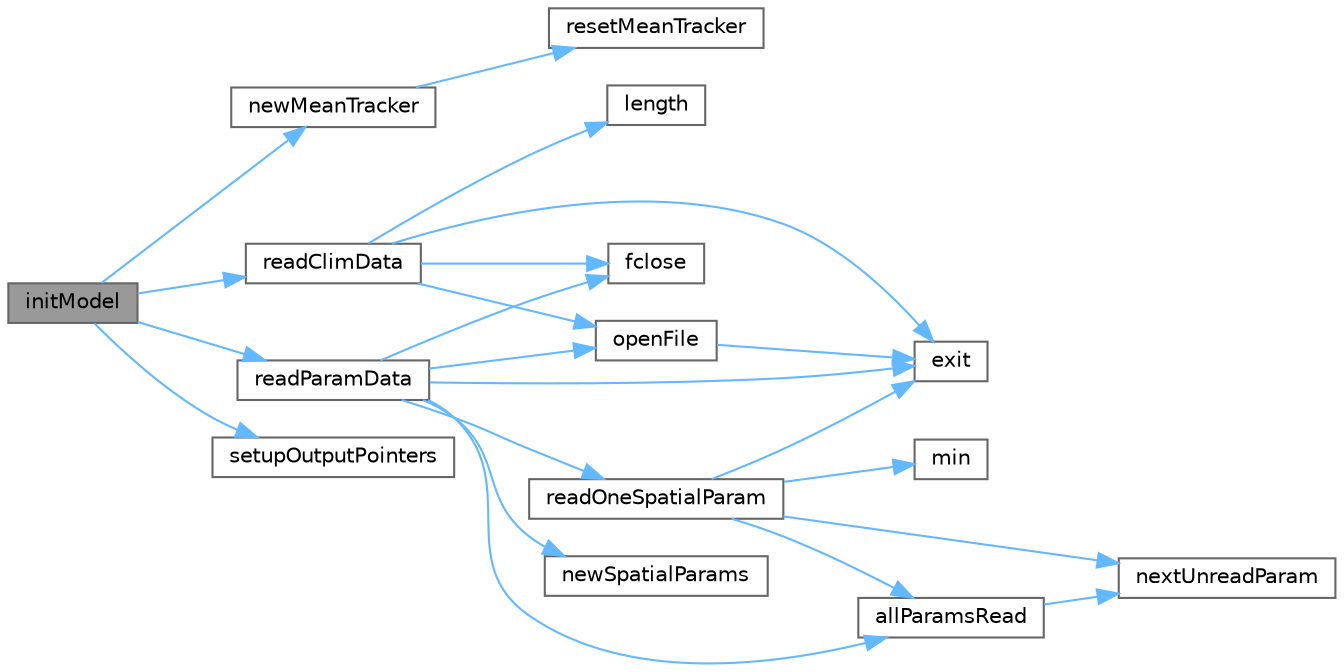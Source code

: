 digraph "initModel"
{
 // LATEX_PDF_SIZE
  bgcolor="transparent";
  edge [fontname=Helvetica,fontsize=10,labelfontname=Helvetica,labelfontsize=10];
  node [fontname=Helvetica,fontsize=10,shape=box,height=0.2,width=0.4];
  rankdir="LR";
  Node1 [id="Node000001",label="initModel",height=0.2,width=0.4,color="gray40", fillcolor="grey60", style="filled", fontcolor="black",tooltip=" "];
  Node1 -> Node2 [id="edge1_Node000001_Node000002",color="steelblue1",style="solid",tooltip=" "];
  Node2 [id="Node000002",label="newMeanTracker",height=0.2,width=0.4,color="grey40", fillcolor="white", style="filled",URL="$d5/d1f/runmean_8c.html#a05982cf71148e3b1c4d8a2a14e0c93ab",tooltip=" "];
  Node2 -> Node3 [id="edge2_Node000002_Node000003",color="steelblue1",style="solid",tooltip=" "];
  Node3 [id="Node000003",label="resetMeanTracker",height=0.2,width=0.4,color="grey40", fillcolor="white", style="filled",URL="$d5/d1f/runmean_8c.html#aafa097eaf82986761f1920d2a1ed2457",tooltip=" "];
  Node1 -> Node4 [id="edge3_Node000001_Node000004",color="steelblue1",style="solid",tooltip=" "];
  Node4 [id="Node000004",label="readClimData",height=0.2,width=0.4,color="grey40", fillcolor="white", style="filled",URL="$d3/d1c/sipnetv_oct2006_8c.html#a7f73f9d495f52b35feaaaf9a471370ae",tooltip=" "];
  Node4 -> Node5 [id="edge4_Node000004_Node000005",color="steelblue1",style="solid",tooltip=" "];
  Node5 [id="Node000005",label="exit",height=0.2,width=0.4,color="grey40", fillcolor="white", style="filled",URL="$da/d39/exit_handler_8c.html#a7b17e5913b7dff48eec9ba3976ccfd3c",tooltip=" "];
  Node4 -> Node6 [id="edge5_Node000004_Node000006",color="steelblue1",style="solid",tooltip=" "];
  Node6 [id="Node000006",label="fclose",height=0.2,width=0.4,color="grey40", fillcolor="white", style="filled",URL="$de/d55/preprocess_2climsteps_8m.html#a09890cf585bffdc75d5810e054f62779",tooltip=" "];
  Node4 -> Node7 [id="edge6_Node000004_Node000007",color="steelblue1",style="solid",tooltip=" "];
  Node7 [id="Node000007",label="length",height=0.2,width=0.4,color="grey40", fillcolor="white", style="filled",URL="$d9/dce/daylen_8m.html#a86e0024c249e4a09333409ec56451e1e",tooltip=" "];
  Node4 -> Node8 [id="edge7_Node000004_Node000008",color="steelblue1",style="solid",tooltip=" "];
  Node8 [id="Node000008",label="openFile",height=0.2,width=0.4,color="grey40", fillcolor="white", style="filled",URL="$d9/d0c/bintotxt_8c.html#a043eed78149456a0cf4a77a71a6e340b",tooltip=" "];
  Node8 -> Node5 [id="edge8_Node000008_Node000005",color="steelblue1",style="solid",tooltip=" "];
  Node1 -> Node9 [id="edge9_Node000001_Node000009",color="steelblue1",style="solid",tooltip=" "];
  Node9 [id="Node000009",label="readParamData",height=0.2,width=0.4,color="grey40", fillcolor="white", style="filled",URL="$d3/d1c/sipnetv_oct2006_8c.html#a28969b6887eee8f92820233b3738e879",tooltip=" "];
  Node9 -> Node10 [id="edge10_Node000009_Node000010",color="steelblue1",style="solid",tooltip=" "];
  Node10 [id="Node000010",label="allParamsRead",height=0.2,width=0.4,color="grey40", fillcolor="white", style="filled",URL="$d7/dd8/_s_i_p_n_e_topts_in_2spatial_params_8c.html#a418ef292091eb3db947671cd7306aea4",tooltip=" "];
  Node10 -> Node11 [id="edge11_Node000010_Node000011",color="steelblue1",style="solid",tooltip=" "];
  Node11 [id="Node000011",label="nextUnreadParam",height=0.2,width=0.4,color="grey40", fillcolor="white", style="filled",URL="$d7/dd8/_s_i_p_n_e_topts_in_2spatial_params_8c.html#a22ef3c733833d89269f7f731fdb51aed",tooltip=" "];
  Node9 -> Node5 [id="edge12_Node000009_Node000005",color="steelblue1",style="solid",tooltip=" "];
  Node9 -> Node6 [id="edge13_Node000009_Node000006",color="steelblue1",style="solid",tooltip=" "];
  Node9 -> Node12 [id="edge14_Node000009_Node000012",color="steelblue1",style="solid",tooltip=" "];
  Node12 [id="Node000012",label="newSpatialParams",height=0.2,width=0.4,color="grey40", fillcolor="white", style="filled",URL="$d7/dd8/_s_i_p_n_e_topts_in_2spatial_params_8c.html#af5e36d717bc31e1ccb0f18aac6736329",tooltip=" "];
  Node9 -> Node8 [id="edge15_Node000009_Node000008",color="steelblue1",style="solid",tooltip=" "];
  Node9 -> Node13 [id="edge16_Node000009_Node000013",color="steelblue1",style="solid",tooltip=" "];
  Node13 [id="Node000013",label="readOneSpatialParam",height=0.2,width=0.4,color="grey40", fillcolor="white", style="filled",URL="$d7/dd8/_s_i_p_n_e_topts_in_2spatial_params_8c.html#a3c628361c3a73187d7d189bf254f6d46",tooltip=" "];
  Node13 -> Node10 [id="edge17_Node000013_Node000010",color="steelblue1",style="solid",tooltip=" "];
  Node13 -> Node5 [id="edge18_Node000013_Node000005",color="steelblue1",style="solid",tooltip=" "];
  Node13 -> Node14 [id="edge19_Node000013_Node000014",color="steelblue1",style="solid",tooltip=" "];
  Node14 [id="Node000014",label="min",height=0.2,width=0.4,color="grey40", fillcolor="white", style="filled",URL="$de/d55/preprocess_2climsteps_8m.html#a05df90d9c39902969aec8cb81a3c8da9",tooltip=" "];
  Node13 -> Node11 [id="edge20_Node000013_Node000011",color="steelblue1",style="solid",tooltip=" "];
  Node1 -> Node15 [id="edge21_Node000001_Node000015",color="steelblue1",style="solid",tooltip=" "];
  Node15 [id="Node000015",label="setupOutputPointers",height=0.2,width=0.4,color="grey40", fillcolor="white", style="filled",URL="$d3/d1c/sipnetv_oct2006_8c.html#a71bf09e1fcb91e2c9943759635f763f0",tooltip=" "];
}
